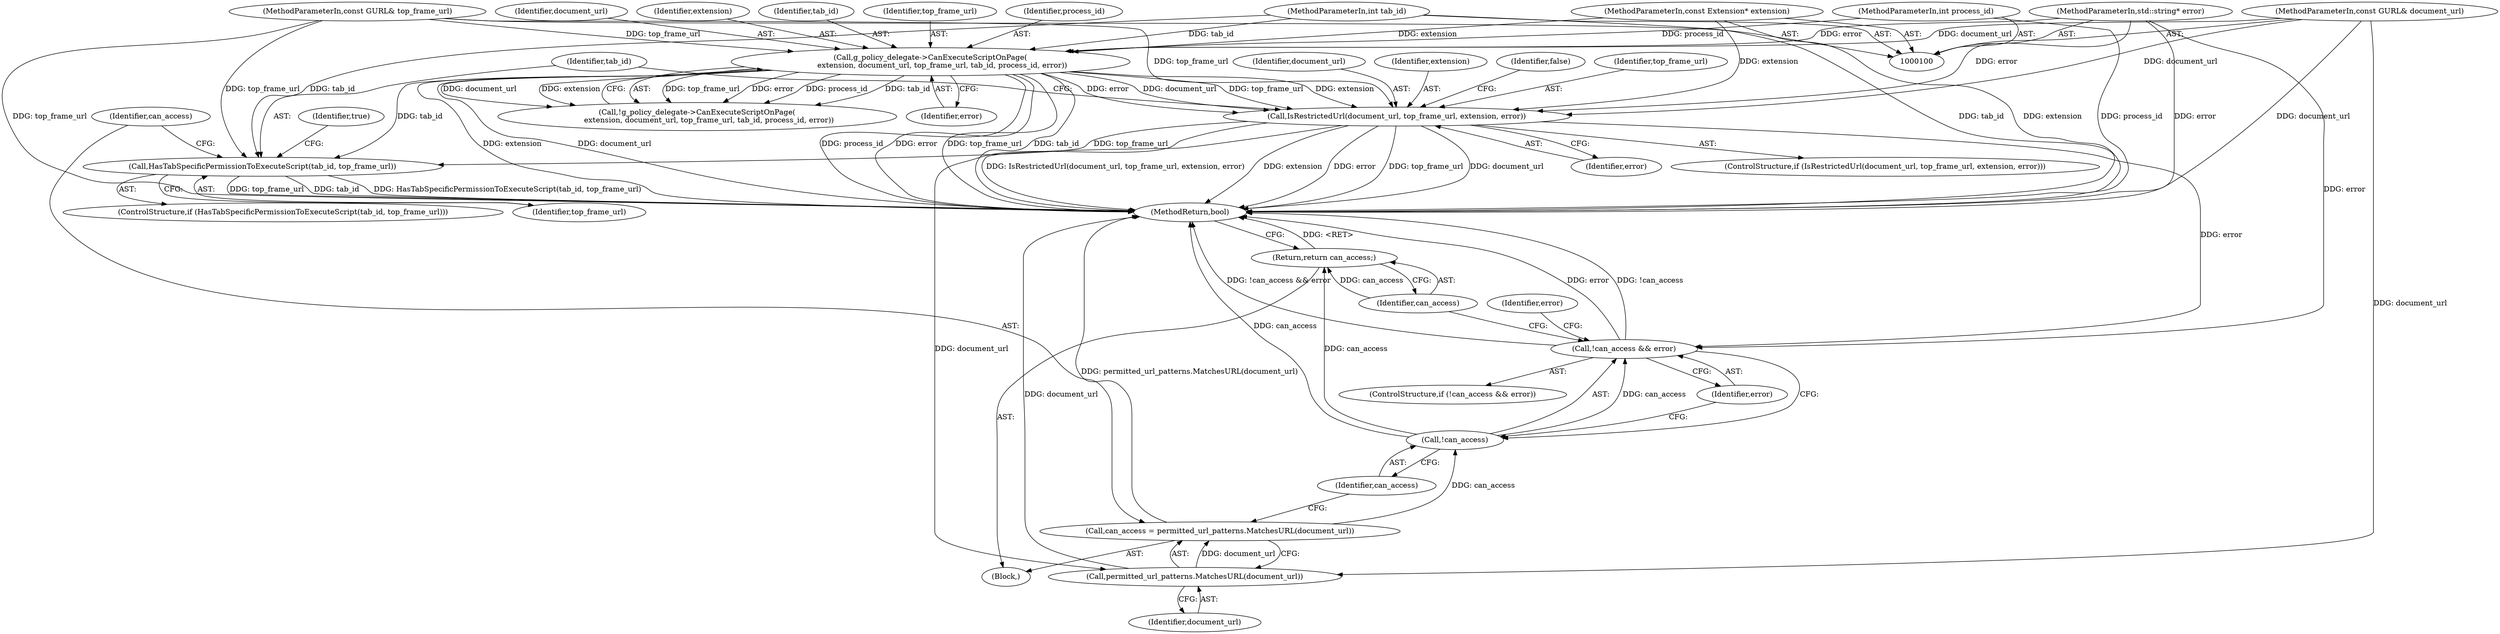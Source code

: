 digraph "0_Chrome_684a212a93141908bcc10f4bc57f3edb53d2d21f_1@pointer" {
"1000124" [label="(Call,IsRestrictedUrl(document_url, top_frame_url, extension, error))"];
"1000113" [label="(Call,g_policy_delegate->CanExecuteScriptOnPage(\n          extension, document_url, top_frame_url, tab_id, process_id, error))"];
"1000101" [label="(MethodParameterIn,const Extension* extension)"];
"1000102" [label="(MethodParameterIn,const GURL& document_url)"];
"1000103" [label="(MethodParameterIn,const GURL& top_frame_url)"];
"1000104" [label="(MethodParameterIn,int tab_id)"];
"1000105" [label="(MethodParameterIn,int process_id)"];
"1000107" [label="(MethodParameterIn,std::string* error)"];
"1000132" [label="(Call,HasTabSpecificPermissionToExecuteScript(tab_id, top_frame_url))"];
"1000140" [label="(Call,permitted_url_patterns.MatchesURL(document_url))"];
"1000138" [label="(Call,can_access = permitted_url_patterns.MatchesURL(document_url))"];
"1000144" [label="(Call,!can_access)"];
"1000143" [label="(Call,!can_access && error)"];
"1000154" [label="(Return,return can_access;)"];
"1000154" [label="(Return,return can_access;)"];
"1000128" [label="(Identifier,error)"];
"1000142" [label="(ControlStructure,if (!can_access && error))"];
"1000101" [label="(MethodParameterIn,const Extension* extension)"];
"1000138" [label="(Call,can_access = permitted_url_patterns.MatchesURL(document_url))"];
"1000112" [label="(Call,!g_policy_delegate->CanExecuteScriptOnPage(\n          extension, document_url, top_frame_url, tab_id, process_id, error))"];
"1000119" [label="(Identifier,error)"];
"1000117" [label="(Identifier,tab_id)"];
"1000155" [label="(Identifier,can_access)"];
"1000113" [label="(Call,g_policy_delegate->CanExecuteScriptOnPage(\n          extension, document_url, top_frame_url, tab_id, process_id, error))"];
"1000139" [label="(Identifier,can_access)"];
"1000108" [label="(Block,)"];
"1000140" [label="(Call,permitted_url_patterns.MatchesURL(document_url))"];
"1000145" [label="(Identifier,can_access)"];
"1000125" [label="(Identifier,document_url)"];
"1000104" [label="(MethodParameterIn,int tab_id)"];
"1000131" [label="(ControlStructure,if (HasTabSpecificPermissionToExecuteScript(tab_id, top_frame_url)))"];
"1000144" [label="(Call,!can_access)"];
"1000143" [label="(Call,!can_access && error)"];
"1000107" [label="(MethodParameterIn,std::string* error)"];
"1000116" [label="(Identifier,top_frame_url)"];
"1000150" [label="(Identifier,error)"];
"1000127" [label="(Identifier,extension)"];
"1000132" [label="(Call,HasTabSpecificPermissionToExecuteScript(tab_id, top_frame_url))"];
"1000118" [label="(Identifier,process_id)"];
"1000115" [label="(Identifier,document_url)"];
"1000146" [label="(Identifier,error)"];
"1000141" [label="(Identifier,document_url)"];
"1000156" [label="(MethodReturn,bool)"];
"1000114" [label="(Identifier,extension)"];
"1000105" [label="(MethodParameterIn,int process_id)"];
"1000123" [label="(ControlStructure,if (IsRestrictedUrl(document_url, top_frame_url, extension, error)))"];
"1000133" [label="(Identifier,tab_id)"];
"1000103" [label="(MethodParameterIn,const GURL& top_frame_url)"];
"1000130" [label="(Identifier,false)"];
"1000124" [label="(Call,IsRestrictedUrl(document_url, top_frame_url, extension, error))"];
"1000126" [label="(Identifier,top_frame_url)"];
"1000136" [label="(Identifier,true)"];
"1000134" [label="(Identifier,top_frame_url)"];
"1000102" [label="(MethodParameterIn,const GURL& document_url)"];
"1000124" -> "1000123"  [label="AST: "];
"1000124" -> "1000128"  [label="CFG: "];
"1000125" -> "1000124"  [label="AST: "];
"1000126" -> "1000124"  [label="AST: "];
"1000127" -> "1000124"  [label="AST: "];
"1000128" -> "1000124"  [label="AST: "];
"1000130" -> "1000124"  [label="CFG: "];
"1000133" -> "1000124"  [label="CFG: "];
"1000124" -> "1000156"  [label="DDG: top_frame_url"];
"1000124" -> "1000156"  [label="DDG: document_url"];
"1000124" -> "1000156"  [label="DDG: IsRestrictedUrl(document_url, top_frame_url, extension, error)"];
"1000124" -> "1000156"  [label="DDG: extension"];
"1000124" -> "1000156"  [label="DDG: error"];
"1000113" -> "1000124"  [label="DDG: document_url"];
"1000113" -> "1000124"  [label="DDG: top_frame_url"];
"1000113" -> "1000124"  [label="DDG: extension"];
"1000113" -> "1000124"  [label="DDG: error"];
"1000102" -> "1000124"  [label="DDG: document_url"];
"1000103" -> "1000124"  [label="DDG: top_frame_url"];
"1000101" -> "1000124"  [label="DDG: extension"];
"1000107" -> "1000124"  [label="DDG: error"];
"1000124" -> "1000132"  [label="DDG: top_frame_url"];
"1000124" -> "1000140"  [label="DDG: document_url"];
"1000124" -> "1000143"  [label="DDG: error"];
"1000113" -> "1000112"  [label="AST: "];
"1000113" -> "1000119"  [label="CFG: "];
"1000114" -> "1000113"  [label="AST: "];
"1000115" -> "1000113"  [label="AST: "];
"1000116" -> "1000113"  [label="AST: "];
"1000117" -> "1000113"  [label="AST: "];
"1000118" -> "1000113"  [label="AST: "];
"1000119" -> "1000113"  [label="AST: "];
"1000112" -> "1000113"  [label="CFG: "];
"1000113" -> "1000156"  [label="DDG: tab_id"];
"1000113" -> "1000156"  [label="DDG: extension"];
"1000113" -> "1000156"  [label="DDG: document_url"];
"1000113" -> "1000156"  [label="DDG: process_id"];
"1000113" -> "1000156"  [label="DDG: error"];
"1000113" -> "1000156"  [label="DDG: top_frame_url"];
"1000113" -> "1000112"  [label="DDG: top_frame_url"];
"1000113" -> "1000112"  [label="DDG: error"];
"1000113" -> "1000112"  [label="DDG: process_id"];
"1000113" -> "1000112"  [label="DDG: tab_id"];
"1000113" -> "1000112"  [label="DDG: document_url"];
"1000113" -> "1000112"  [label="DDG: extension"];
"1000101" -> "1000113"  [label="DDG: extension"];
"1000102" -> "1000113"  [label="DDG: document_url"];
"1000103" -> "1000113"  [label="DDG: top_frame_url"];
"1000104" -> "1000113"  [label="DDG: tab_id"];
"1000105" -> "1000113"  [label="DDG: process_id"];
"1000107" -> "1000113"  [label="DDG: error"];
"1000113" -> "1000132"  [label="DDG: tab_id"];
"1000101" -> "1000100"  [label="AST: "];
"1000101" -> "1000156"  [label="DDG: extension"];
"1000102" -> "1000100"  [label="AST: "];
"1000102" -> "1000156"  [label="DDG: document_url"];
"1000102" -> "1000140"  [label="DDG: document_url"];
"1000103" -> "1000100"  [label="AST: "];
"1000103" -> "1000156"  [label="DDG: top_frame_url"];
"1000103" -> "1000132"  [label="DDG: top_frame_url"];
"1000104" -> "1000100"  [label="AST: "];
"1000104" -> "1000156"  [label="DDG: tab_id"];
"1000104" -> "1000132"  [label="DDG: tab_id"];
"1000105" -> "1000100"  [label="AST: "];
"1000105" -> "1000156"  [label="DDG: process_id"];
"1000107" -> "1000100"  [label="AST: "];
"1000107" -> "1000156"  [label="DDG: error"];
"1000107" -> "1000143"  [label="DDG: error"];
"1000132" -> "1000131"  [label="AST: "];
"1000132" -> "1000134"  [label="CFG: "];
"1000133" -> "1000132"  [label="AST: "];
"1000134" -> "1000132"  [label="AST: "];
"1000136" -> "1000132"  [label="CFG: "];
"1000139" -> "1000132"  [label="CFG: "];
"1000132" -> "1000156"  [label="DDG: HasTabSpecificPermissionToExecuteScript(tab_id, top_frame_url)"];
"1000132" -> "1000156"  [label="DDG: top_frame_url"];
"1000132" -> "1000156"  [label="DDG: tab_id"];
"1000140" -> "1000138"  [label="AST: "];
"1000140" -> "1000141"  [label="CFG: "];
"1000141" -> "1000140"  [label="AST: "];
"1000138" -> "1000140"  [label="CFG: "];
"1000140" -> "1000156"  [label="DDG: document_url"];
"1000140" -> "1000138"  [label="DDG: document_url"];
"1000138" -> "1000108"  [label="AST: "];
"1000139" -> "1000138"  [label="AST: "];
"1000145" -> "1000138"  [label="CFG: "];
"1000138" -> "1000156"  [label="DDG: permitted_url_patterns.MatchesURL(document_url)"];
"1000138" -> "1000144"  [label="DDG: can_access"];
"1000144" -> "1000143"  [label="AST: "];
"1000144" -> "1000145"  [label="CFG: "];
"1000145" -> "1000144"  [label="AST: "];
"1000146" -> "1000144"  [label="CFG: "];
"1000143" -> "1000144"  [label="CFG: "];
"1000144" -> "1000156"  [label="DDG: can_access"];
"1000144" -> "1000143"  [label="DDG: can_access"];
"1000144" -> "1000154"  [label="DDG: can_access"];
"1000143" -> "1000142"  [label="AST: "];
"1000143" -> "1000146"  [label="CFG: "];
"1000146" -> "1000143"  [label="AST: "];
"1000150" -> "1000143"  [label="CFG: "];
"1000155" -> "1000143"  [label="CFG: "];
"1000143" -> "1000156"  [label="DDG: error"];
"1000143" -> "1000156"  [label="DDG: !can_access"];
"1000143" -> "1000156"  [label="DDG: !can_access && error"];
"1000154" -> "1000108"  [label="AST: "];
"1000154" -> "1000155"  [label="CFG: "];
"1000155" -> "1000154"  [label="AST: "];
"1000156" -> "1000154"  [label="CFG: "];
"1000154" -> "1000156"  [label="DDG: <RET>"];
"1000155" -> "1000154"  [label="DDG: can_access"];
}
